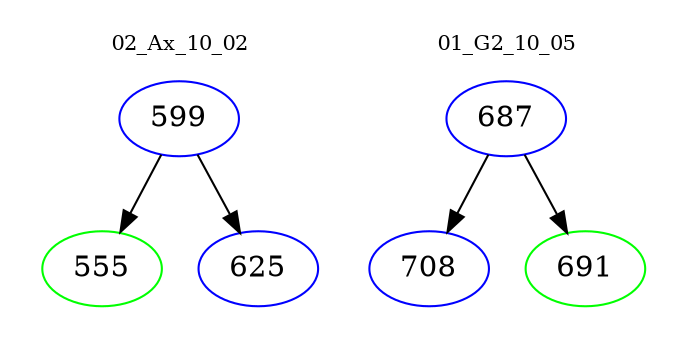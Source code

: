 digraph{
subgraph cluster_0 {
color = white
label = "02_Ax_10_02";
fontsize=10;
T0_599 [label="599", color="blue"]
T0_599 -> T0_555 [color="black"]
T0_555 [label="555", color="green"]
T0_599 -> T0_625 [color="black"]
T0_625 [label="625", color="blue"]
}
subgraph cluster_1 {
color = white
label = "01_G2_10_05";
fontsize=10;
T1_687 [label="687", color="blue"]
T1_687 -> T1_708 [color="black"]
T1_708 [label="708", color="blue"]
T1_687 -> T1_691 [color="black"]
T1_691 [label="691", color="green"]
}
}
